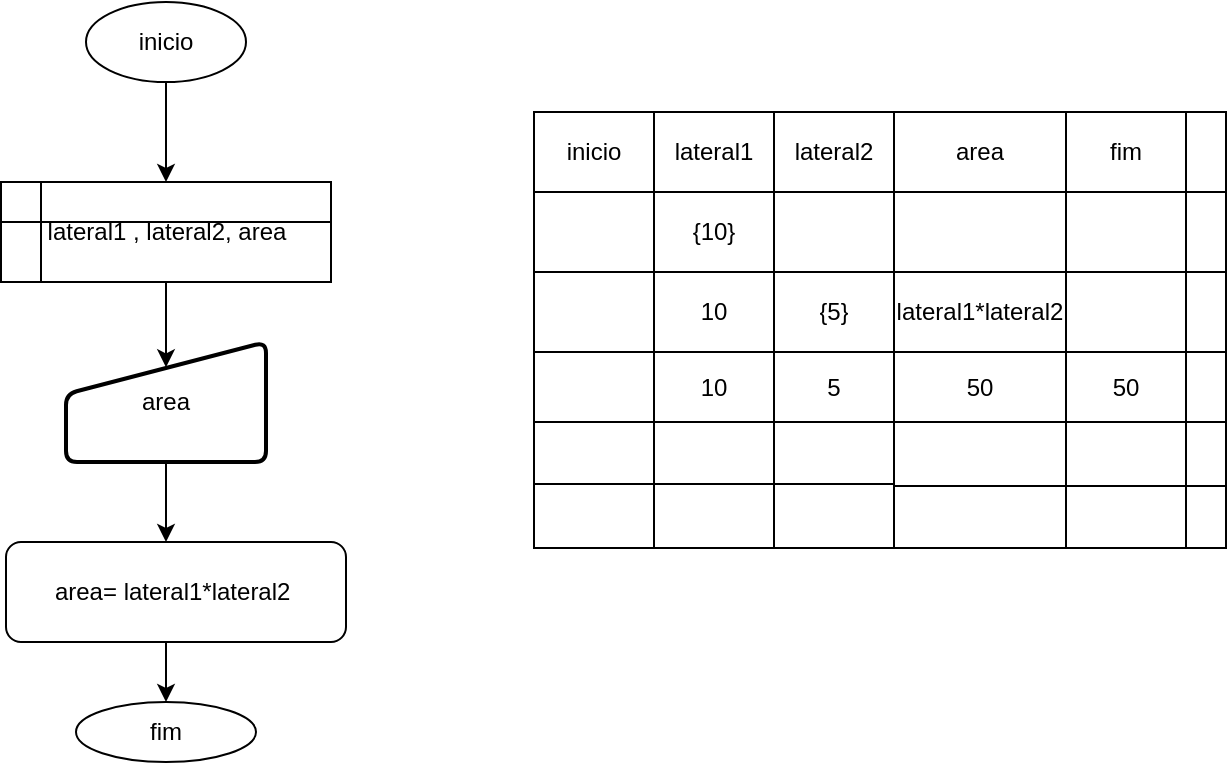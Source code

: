 <mxfile version="13.6.9" type="github"><diagram id="ukc4vwtc1zxLgPEuBkw4" name="Page-1"><mxGraphModel dx="782" dy="417" grid="1" gridSize="10" guides="1" tooltips="1" connect="1" arrows="1" fold="1" page="1" pageScale="1" pageWidth="827" pageHeight="1169" math="0" shadow="0"><root><mxCell id="0"/><mxCell id="1" parent="0"/><mxCell id="17skq5MlRl60LS5r76BU-1" style="edgeStyle=orthogonalEdgeStyle;rounded=0;orthogonalLoop=1;jettySize=auto;html=1;entryX=0.5;entryY=0;entryDx=0;entryDy=0;" edge="1" parent="1" source="17skq5MlRl60LS5r76BU-2" target="17skq5MlRl60LS5r76BU-4"><mxGeometry relative="1" as="geometry"/></mxCell><mxCell id="17skq5MlRl60LS5r76BU-2" value="inicio" style="ellipse;whiteSpace=wrap;html=1;" vertex="1" parent="1"><mxGeometry x="100" y="40" width="80" height="40" as="geometry"/></mxCell><mxCell id="17skq5MlRl60LS5r76BU-3" style="edgeStyle=orthogonalEdgeStyle;rounded=0;orthogonalLoop=1;jettySize=auto;html=1;exitX=0.5;exitY=1;exitDx=0;exitDy=0;entryX=0.5;entryY=0.211;entryDx=0;entryDy=0;entryPerimeter=0;" edge="1" parent="1" source="17skq5MlRl60LS5r76BU-4" target="17skq5MlRl60LS5r76BU-6"><mxGeometry relative="1" as="geometry"/></mxCell><mxCell id="17skq5MlRl60LS5r76BU-4" value="lateral1 , lateral2, area" style="shape=internalStorage;whiteSpace=wrap;html=1;backgroundOutline=1;" vertex="1" parent="1"><mxGeometry x="57.5" y="130" width="165" height="50" as="geometry"/></mxCell><mxCell id="17skq5MlRl60LS5r76BU-5" style="edgeStyle=orthogonalEdgeStyle;rounded=0;orthogonalLoop=1;jettySize=auto;html=1;exitX=0.5;exitY=1;exitDx=0;exitDy=0;entryX=0.5;entryY=0;entryDx=0;entryDy=0;" edge="1" parent="1" source="17skq5MlRl60LS5r76BU-6"><mxGeometry relative="1" as="geometry"><mxPoint x="140" y="310" as="targetPoint"/></mxGeometry></mxCell><mxCell id="17skq5MlRl60LS5r76BU-6" value="area" style="html=1;strokeWidth=2;shape=manualInput;whiteSpace=wrap;rounded=1;size=26;arcSize=11;" vertex="1" parent="1"><mxGeometry x="90" y="210" width="100" height="60" as="geometry"/></mxCell><mxCell id="17skq5MlRl60LS5r76BU-7" style="edgeStyle=orthogonalEdgeStyle;rounded=0;orthogonalLoop=1;jettySize=auto;html=1;exitX=0.5;exitY=1;exitDx=0;exitDy=0;entryX=0.5;entryY=0;entryDx=0;entryDy=0;" edge="1" parent="1" target="17skq5MlRl60LS5r76BU-8"><mxGeometry relative="1" as="geometry"><mxPoint x="140" y="360" as="sourcePoint"/></mxGeometry></mxCell><mxCell id="17skq5MlRl60LS5r76BU-8" value="fim" style="ellipse;whiteSpace=wrap;html=1;" vertex="1" parent="1"><mxGeometry x="95" y="390" width="90" height="30" as="geometry"/></mxCell><mxCell id="17skq5MlRl60LS5r76BU-9" value="area= lateral1*lateral2&amp;nbsp;" style="rounded=1;whiteSpace=wrap;html=1;" vertex="1" parent="1"><mxGeometry x="60" y="310" width="170" height="50" as="geometry"/></mxCell><mxCell id="17skq5MlRl60LS5r76BU-10" value="" style="shape=table;html=1;whiteSpace=wrap;startSize=0;container=1;collapsible=0;childLayout=tableLayout;gradientColor=#ffffff;gradientDirection=east;" vertex="1" parent="1"><mxGeometry x="324" y="95" width="180" height="120" as="geometry"/></mxCell><mxCell id="17skq5MlRl60LS5r76BU-11" value="" style="shape=partialRectangle;html=1;whiteSpace=wrap;collapsible=0;dropTarget=0;pointerEvents=0;fillColor=none;top=0;left=0;bottom=0;right=0;points=[[0,0.5],[1,0.5]];portConstraint=eastwest;" vertex="1" parent="17skq5MlRl60LS5r76BU-10"><mxGeometry width="180" height="40" as="geometry"/></mxCell><mxCell id="17skq5MlRl60LS5r76BU-12" value="inicio" style="shape=partialRectangle;html=1;whiteSpace=wrap;connectable=0;fillColor=none;top=0;left=0;bottom=0;right=0;overflow=hidden;" vertex="1" parent="17skq5MlRl60LS5r76BU-11"><mxGeometry width="60" height="40" as="geometry"/></mxCell><mxCell id="17skq5MlRl60LS5r76BU-13" value="lateral1" style="shape=partialRectangle;html=1;whiteSpace=wrap;connectable=0;fillColor=none;top=0;left=0;bottom=0;right=0;overflow=hidden;" vertex="1" parent="17skq5MlRl60LS5r76BU-11"><mxGeometry x="60" width="60" height="40" as="geometry"/></mxCell><mxCell id="17skq5MlRl60LS5r76BU-14" value="lateral2" style="shape=partialRectangle;html=1;whiteSpace=wrap;connectable=0;fillColor=none;top=0;left=0;bottom=0;right=0;overflow=hidden;" vertex="1" parent="17skq5MlRl60LS5r76BU-11"><mxGeometry x="120" width="60" height="40" as="geometry"/></mxCell><mxCell id="17skq5MlRl60LS5r76BU-15" value="" style="shape=partialRectangle;html=1;whiteSpace=wrap;collapsible=0;dropTarget=0;pointerEvents=0;fillColor=none;top=0;left=0;bottom=0;right=0;points=[[0,0.5],[1,0.5]];portConstraint=eastwest;" vertex="1" parent="17skq5MlRl60LS5r76BU-10"><mxGeometry y="40" width="180" height="40" as="geometry"/></mxCell><mxCell id="17skq5MlRl60LS5r76BU-16" value="" style="shape=partialRectangle;html=1;whiteSpace=wrap;connectable=0;fillColor=none;top=0;left=0;bottom=0;right=0;overflow=hidden;" vertex="1" parent="17skq5MlRl60LS5r76BU-15"><mxGeometry width="60" height="40" as="geometry"/></mxCell><mxCell id="17skq5MlRl60LS5r76BU-17" value="{10}" style="shape=partialRectangle;html=1;whiteSpace=wrap;connectable=0;fillColor=none;top=0;left=0;bottom=0;right=0;overflow=hidden;" vertex="1" parent="17skq5MlRl60LS5r76BU-15"><mxGeometry x="60" width="60" height="40" as="geometry"/></mxCell><mxCell id="17skq5MlRl60LS5r76BU-18" value="" style="shape=partialRectangle;html=1;whiteSpace=wrap;connectable=0;fillColor=none;top=0;left=0;bottom=0;right=0;overflow=hidden;" vertex="1" parent="17skq5MlRl60LS5r76BU-15"><mxGeometry x="120" width="60" height="40" as="geometry"/></mxCell><mxCell id="17skq5MlRl60LS5r76BU-19" value="" style="shape=partialRectangle;html=1;whiteSpace=wrap;collapsible=0;dropTarget=0;pointerEvents=0;fillColor=none;top=0;left=0;bottom=0;right=0;points=[[0,0.5],[1,0.5]];portConstraint=eastwest;" vertex="1" parent="17skq5MlRl60LS5r76BU-10"><mxGeometry y="80" width="180" height="40" as="geometry"/></mxCell><mxCell id="17skq5MlRl60LS5r76BU-20" value="" style="shape=partialRectangle;html=1;whiteSpace=wrap;connectable=0;fillColor=none;top=0;left=0;bottom=0;right=0;overflow=hidden;" vertex="1" parent="17skq5MlRl60LS5r76BU-19"><mxGeometry width="60" height="40" as="geometry"/></mxCell><mxCell id="17skq5MlRl60LS5r76BU-21" value="10" style="shape=partialRectangle;html=1;whiteSpace=wrap;connectable=0;fillColor=none;top=0;left=0;bottom=0;right=0;overflow=hidden;" vertex="1" parent="17skq5MlRl60LS5r76BU-19"><mxGeometry x="60" width="60" height="40" as="geometry"/></mxCell><mxCell id="17skq5MlRl60LS5r76BU-22" value="{5}" style="shape=partialRectangle;html=1;whiteSpace=wrap;connectable=0;fillColor=none;top=0;left=0;bottom=0;right=0;overflow=hidden;" vertex="1" parent="17skq5MlRl60LS5r76BU-19"><mxGeometry x="120" width="60" height="40" as="geometry"/></mxCell><mxCell id="17skq5MlRl60LS5r76BU-23" value="" style="shape=table;html=1;whiteSpace=wrap;startSize=0;container=1;collapsible=0;childLayout=tableLayout;gradientColor=#ffffff;" vertex="1" parent="1"><mxGeometry x="504" y="95" width="166" height="120" as="geometry"/></mxCell><mxCell id="17skq5MlRl60LS5r76BU-24" value="" style="shape=partialRectangle;html=1;whiteSpace=wrap;collapsible=0;dropTarget=0;pointerEvents=0;fillColor=none;top=0;left=0;bottom=0;right=0;points=[[0,0.5],[1,0.5]];portConstraint=eastwest;" vertex="1" parent="17skq5MlRl60LS5r76BU-23"><mxGeometry width="166" height="40" as="geometry"/></mxCell><mxCell id="17skq5MlRl60LS5r76BU-25" value="area" style="shape=partialRectangle;html=1;whiteSpace=wrap;connectable=0;fillColor=none;top=0;left=0;bottom=0;right=0;overflow=hidden;" vertex="1" parent="17skq5MlRl60LS5r76BU-24"><mxGeometry width="86" height="40" as="geometry"/></mxCell><mxCell id="17skq5MlRl60LS5r76BU-26" value="fim" style="shape=partialRectangle;html=1;whiteSpace=wrap;connectable=0;fillColor=none;top=0;left=0;bottom=0;right=0;overflow=hidden;" vertex="1" parent="17skq5MlRl60LS5r76BU-24"><mxGeometry x="86" width="60" height="40" as="geometry"/></mxCell><mxCell id="17skq5MlRl60LS5r76BU-27" value="" style="shape=partialRectangle;html=1;whiteSpace=wrap;connectable=0;fillColor=none;top=0;left=0;bottom=0;right=0;overflow=hidden;" vertex="1" parent="17skq5MlRl60LS5r76BU-24"><mxGeometry x="146" width="20" height="40" as="geometry"/></mxCell><mxCell id="17skq5MlRl60LS5r76BU-28" value="" style="shape=partialRectangle;html=1;whiteSpace=wrap;collapsible=0;dropTarget=0;pointerEvents=0;fillColor=none;top=0;left=0;bottom=0;right=0;points=[[0,0.5],[1,0.5]];portConstraint=eastwest;" vertex="1" parent="17skq5MlRl60LS5r76BU-23"><mxGeometry y="40" width="166" height="40" as="geometry"/></mxCell><mxCell id="17skq5MlRl60LS5r76BU-29" value="" style="shape=partialRectangle;html=1;whiteSpace=wrap;connectable=0;fillColor=none;top=0;left=0;bottom=0;right=0;overflow=hidden;" vertex="1" parent="17skq5MlRl60LS5r76BU-28"><mxGeometry width="86" height="40" as="geometry"/></mxCell><mxCell id="17skq5MlRl60LS5r76BU-30" value="" style="shape=partialRectangle;html=1;whiteSpace=wrap;connectable=0;fillColor=none;top=0;left=0;bottom=0;right=0;overflow=hidden;" vertex="1" parent="17skq5MlRl60LS5r76BU-28"><mxGeometry x="86" width="60" height="40" as="geometry"/></mxCell><mxCell id="17skq5MlRl60LS5r76BU-31" value="" style="shape=partialRectangle;html=1;whiteSpace=wrap;connectable=0;fillColor=none;top=0;left=0;bottom=0;right=0;overflow=hidden;" vertex="1" parent="17skq5MlRl60LS5r76BU-28"><mxGeometry x="146" width="20" height="40" as="geometry"/></mxCell><mxCell id="17skq5MlRl60LS5r76BU-32" value="" style="shape=partialRectangle;html=1;whiteSpace=wrap;collapsible=0;dropTarget=0;pointerEvents=0;fillColor=none;top=0;left=0;bottom=0;right=0;points=[[0,0.5],[1,0.5]];portConstraint=eastwest;" vertex="1" parent="17skq5MlRl60LS5r76BU-23"><mxGeometry y="80" width="166" height="40" as="geometry"/></mxCell><mxCell id="17skq5MlRl60LS5r76BU-33" value="lateral1*lateral2" style="shape=partialRectangle;html=1;whiteSpace=wrap;connectable=0;fillColor=none;top=0;left=0;bottom=0;right=0;overflow=hidden;" vertex="1" parent="17skq5MlRl60LS5r76BU-32"><mxGeometry width="86" height="40" as="geometry"/></mxCell><mxCell id="17skq5MlRl60LS5r76BU-34" value="" style="shape=partialRectangle;html=1;whiteSpace=wrap;connectable=0;fillColor=none;top=0;left=0;bottom=0;right=0;overflow=hidden;" vertex="1" parent="17skq5MlRl60LS5r76BU-32"><mxGeometry x="86" width="60" height="40" as="geometry"/></mxCell><mxCell id="17skq5MlRl60LS5r76BU-35" value="" style="shape=partialRectangle;html=1;whiteSpace=wrap;connectable=0;fillColor=none;top=0;left=0;bottom=0;right=0;overflow=hidden;" vertex="1" parent="17skq5MlRl60LS5r76BU-32"><mxGeometry x="146" width="20" height="40" as="geometry"/></mxCell><mxCell id="17skq5MlRl60LS5r76BU-36" value="" style="shape=table;html=1;whiteSpace=wrap;startSize=0;container=1;collapsible=0;childLayout=tableLayout;gradientColor=#ffffff;" vertex="1" parent="1"><mxGeometry x="324" y="215" width="180" height="98" as="geometry"/></mxCell><mxCell id="17skq5MlRl60LS5r76BU-37" value="" style="shape=partialRectangle;html=1;whiteSpace=wrap;collapsible=0;dropTarget=0;pointerEvents=0;fillColor=none;top=0;left=0;bottom=0;right=0;points=[[0,0.5],[1,0.5]];portConstraint=eastwest;" vertex="1" parent="17skq5MlRl60LS5r76BU-36"><mxGeometry width="180" height="35" as="geometry"/></mxCell><mxCell id="17skq5MlRl60LS5r76BU-38" value="" style="shape=partialRectangle;html=1;whiteSpace=wrap;connectable=0;fillColor=none;top=0;left=0;bottom=0;right=0;overflow=hidden;" vertex="1" parent="17skq5MlRl60LS5r76BU-37"><mxGeometry width="60" height="35" as="geometry"/></mxCell><mxCell id="17skq5MlRl60LS5r76BU-39" value="10" style="shape=partialRectangle;html=1;whiteSpace=wrap;connectable=0;fillColor=none;top=0;left=0;bottom=0;right=0;overflow=hidden;" vertex="1" parent="17skq5MlRl60LS5r76BU-37"><mxGeometry x="60" width="60" height="35" as="geometry"/></mxCell><mxCell id="17skq5MlRl60LS5r76BU-40" value="5" style="shape=partialRectangle;html=1;whiteSpace=wrap;connectable=0;fillColor=none;top=0;left=0;bottom=0;right=0;overflow=hidden;" vertex="1" parent="17skq5MlRl60LS5r76BU-37"><mxGeometry x="120" width="60" height="35" as="geometry"/></mxCell><mxCell id="17skq5MlRl60LS5r76BU-41" value="" style="shape=partialRectangle;html=1;whiteSpace=wrap;collapsible=0;dropTarget=0;pointerEvents=0;fillColor=none;top=0;left=0;bottom=0;right=0;points=[[0,0.5],[1,0.5]];portConstraint=eastwest;" vertex="1" parent="17skq5MlRl60LS5r76BU-36"><mxGeometry y="35" width="180" height="31" as="geometry"/></mxCell><mxCell id="17skq5MlRl60LS5r76BU-42" value="" style="shape=partialRectangle;html=1;whiteSpace=wrap;connectable=0;fillColor=none;top=0;left=0;bottom=0;right=0;overflow=hidden;" vertex="1" parent="17skq5MlRl60LS5r76BU-41"><mxGeometry width="60" height="31" as="geometry"/></mxCell><mxCell id="17skq5MlRl60LS5r76BU-43" value="" style="shape=partialRectangle;html=1;whiteSpace=wrap;connectable=0;fillColor=none;top=0;left=0;bottom=0;right=0;overflow=hidden;" vertex="1" parent="17skq5MlRl60LS5r76BU-41"><mxGeometry x="60" width="60" height="31" as="geometry"/></mxCell><mxCell id="17skq5MlRl60LS5r76BU-44" value="" style="shape=partialRectangle;html=1;whiteSpace=wrap;connectable=0;fillColor=none;top=0;left=0;bottom=0;right=0;overflow=hidden;" vertex="1" parent="17skq5MlRl60LS5r76BU-41"><mxGeometry x="120" width="60" height="31" as="geometry"/></mxCell><mxCell id="17skq5MlRl60LS5r76BU-45" value="" style="shape=partialRectangle;html=1;whiteSpace=wrap;collapsible=0;dropTarget=0;pointerEvents=0;fillColor=none;top=0;left=0;bottom=0;right=0;points=[[0,0.5],[1,0.5]];portConstraint=eastwest;" vertex="1" parent="17skq5MlRl60LS5r76BU-36"><mxGeometry y="66" width="180" height="32" as="geometry"/></mxCell><mxCell id="17skq5MlRl60LS5r76BU-46" value="" style="shape=partialRectangle;html=1;whiteSpace=wrap;connectable=0;fillColor=none;top=0;left=0;bottom=0;right=0;overflow=hidden;" vertex="1" parent="17skq5MlRl60LS5r76BU-45"><mxGeometry width="60" height="32" as="geometry"/></mxCell><mxCell id="17skq5MlRl60LS5r76BU-47" value="" style="shape=partialRectangle;html=1;whiteSpace=wrap;connectable=0;fillColor=none;top=0;left=0;bottom=0;right=0;overflow=hidden;" vertex="1" parent="17skq5MlRl60LS5r76BU-45"><mxGeometry x="60" width="60" height="32" as="geometry"/></mxCell><mxCell id="17skq5MlRl60LS5r76BU-48" value="" style="shape=partialRectangle;html=1;whiteSpace=wrap;connectable=0;fillColor=none;top=0;left=0;bottom=0;right=0;overflow=hidden;" vertex="1" parent="17skq5MlRl60LS5r76BU-45"><mxGeometry x="120" width="60" height="32" as="geometry"/></mxCell><mxCell id="17skq5MlRl60LS5r76BU-49" value="" style="shape=table;html=1;whiteSpace=wrap;startSize=0;container=1;collapsible=0;childLayout=tableLayout;gradientColor=#ffffff;" vertex="1" parent="1"><mxGeometry x="504" y="215" width="166" height="98" as="geometry"/></mxCell><mxCell id="17skq5MlRl60LS5r76BU-50" value="" style="shape=partialRectangle;html=1;whiteSpace=wrap;collapsible=0;dropTarget=0;pointerEvents=0;fillColor=none;top=0;left=0;bottom=0;right=0;points=[[0,0.5],[1,0.5]];portConstraint=eastwest;" vertex="1" parent="17skq5MlRl60LS5r76BU-49"><mxGeometry width="166" height="35" as="geometry"/></mxCell><mxCell id="17skq5MlRl60LS5r76BU-51" value="50" style="shape=partialRectangle;html=1;whiteSpace=wrap;connectable=0;fillColor=none;top=0;left=0;bottom=0;right=0;overflow=hidden;" vertex="1" parent="17skq5MlRl60LS5r76BU-50"><mxGeometry width="86" height="35" as="geometry"/></mxCell><mxCell id="17skq5MlRl60LS5r76BU-52" value="50" style="shape=partialRectangle;html=1;whiteSpace=wrap;connectable=0;fillColor=none;top=0;left=0;bottom=0;right=0;overflow=hidden;" vertex="1" parent="17skq5MlRl60LS5r76BU-50"><mxGeometry x="86" width="60" height="35" as="geometry"/></mxCell><mxCell id="17skq5MlRl60LS5r76BU-53" value="" style="shape=partialRectangle;html=1;whiteSpace=wrap;connectable=0;fillColor=none;top=0;left=0;bottom=0;right=0;overflow=hidden;" vertex="1" parent="17skq5MlRl60LS5r76BU-50"><mxGeometry x="146" width="20" height="35" as="geometry"/></mxCell><mxCell id="17skq5MlRl60LS5r76BU-54" value="" style="shape=partialRectangle;html=1;whiteSpace=wrap;collapsible=0;dropTarget=0;pointerEvents=0;fillColor=none;top=0;left=0;bottom=0;right=0;points=[[0,0.5],[1,0.5]];portConstraint=eastwest;" vertex="1" parent="17skq5MlRl60LS5r76BU-49"><mxGeometry y="35" width="166" height="32" as="geometry"/></mxCell><mxCell id="17skq5MlRl60LS5r76BU-55" value="" style="shape=partialRectangle;html=1;whiteSpace=wrap;connectable=0;fillColor=none;top=0;left=0;bottom=0;right=0;overflow=hidden;" vertex="1" parent="17skq5MlRl60LS5r76BU-54"><mxGeometry width="86" height="32" as="geometry"/></mxCell><mxCell id="17skq5MlRl60LS5r76BU-56" value="" style="shape=partialRectangle;html=1;whiteSpace=wrap;connectable=0;fillColor=none;top=0;left=0;bottom=0;right=0;overflow=hidden;" vertex="1" parent="17skq5MlRl60LS5r76BU-54"><mxGeometry x="86" width="60" height="32" as="geometry"/></mxCell><mxCell id="17skq5MlRl60LS5r76BU-57" value="" style="shape=partialRectangle;html=1;whiteSpace=wrap;connectable=0;fillColor=none;top=0;left=0;bottom=0;right=0;overflow=hidden;" vertex="1" parent="17skq5MlRl60LS5r76BU-54"><mxGeometry x="146" width="20" height="32" as="geometry"/></mxCell><mxCell id="17skq5MlRl60LS5r76BU-58" value="" style="shape=partialRectangle;html=1;whiteSpace=wrap;collapsible=0;dropTarget=0;pointerEvents=0;fillColor=none;top=0;left=0;bottom=0;right=0;points=[[0,0.5],[1,0.5]];portConstraint=eastwest;" vertex="1" parent="17skq5MlRl60LS5r76BU-49"><mxGeometry y="67" width="166" height="31" as="geometry"/></mxCell><mxCell id="17skq5MlRl60LS5r76BU-59" value="" style="shape=partialRectangle;html=1;whiteSpace=wrap;connectable=0;fillColor=none;top=0;left=0;bottom=0;right=0;overflow=hidden;" vertex="1" parent="17skq5MlRl60LS5r76BU-58"><mxGeometry width="86" height="31" as="geometry"/></mxCell><mxCell id="17skq5MlRl60LS5r76BU-60" value="" style="shape=partialRectangle;html=1;whiteSpace=wrap;connectable=0;fillColor=none;top=0;left=0;bottom=0;right=0;overflow=hidden;" vertex="1" parent="17skq5MlRl60LS5r76BU-58"><mxGeometry x="86" width="60" height="31" as="geometry"/></mxCell><mxCell id="17skq5MlRl60LS5r76BU-61" value="" style="shape=partialRectangle;html=1;whiteSpace=wrap;connectable=0;fillColor=none;top=0;left=0;bottom=0;right=0;overflow=hidden;" vertex="1" parent="17skq5MlRl60LS5r76BU-58"><mxGeometry x="146" width="20" height="31" as="geometry"/></mxCell></root></mxGraphModel></diagram></mxfile>